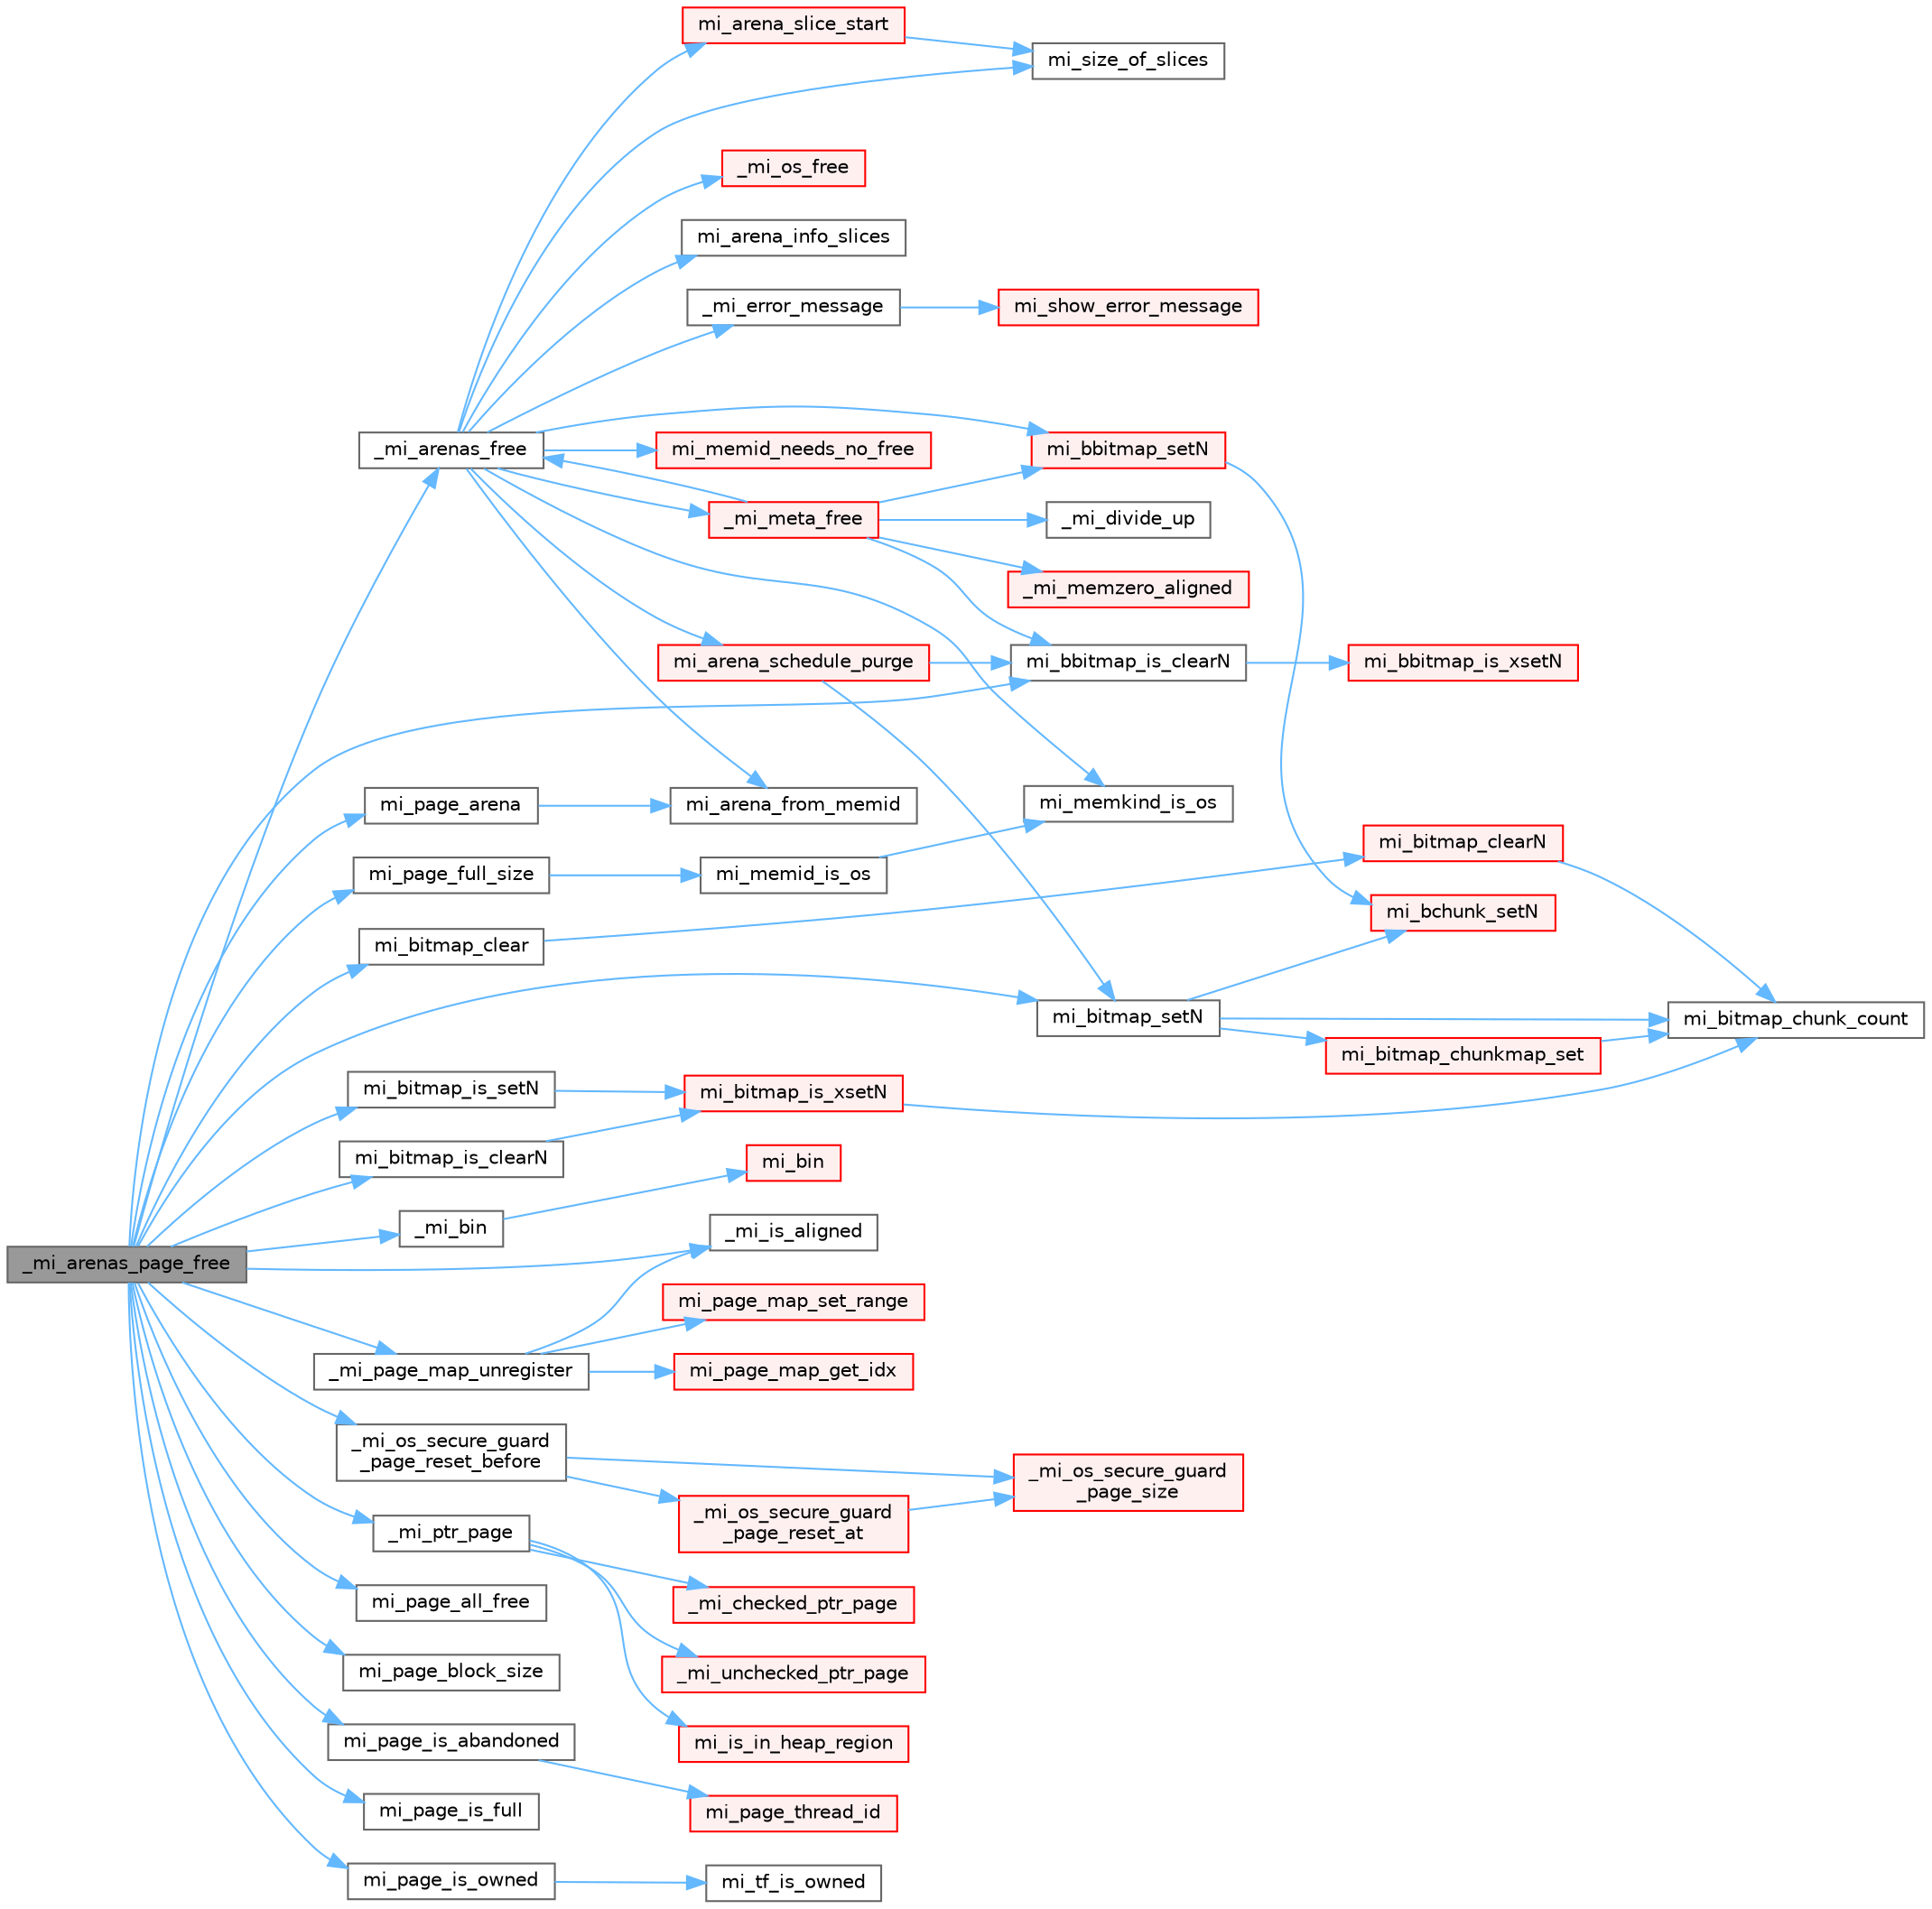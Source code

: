 digraph "_mi_arenas_page_free"
{
 // LATEX_PDF_SIZE
  bgcolor="transparent";
  edge [fontname=Helvetica,fontsize=10,labelfontname=Helvetica,labelfontsize=10];
  node [fontname=Helvetica,fontsize=10,shape=box,height=0.2,width=0.4];
  rankdir="LR";
  Node1 [id="Node000001",label="_mi_arenas_page_free",height=0.2,width=0.4,color="gray40", fillcolor="grey60", style="filled", fontcolor="black",tooltip=" "];
  Node1 -> Node2 [id="edge65_Node000001_Node000002",color="steelblue1",style="solid",tooltip=" "];
  Node2 [id="Node000002",label="_mi_arenas_free",height=0.2,width=0.4,color="grey40", fillcolor="white", style="filled",URL="$arena_8c.html#af53fcdaf8975de25beee4cd536d92c30",tooltip=" "];
  Node2 -> Node3 [id="edge66_Node000002_Node000003",color="steelblue1",style="solid",tooltip=" "];
  Node3 [id="Node000003",label="_mi_error_message",height=0.2,width=0.4,color="grey40", fillcolor="white", style="filled",URL="$options_8c.html#a2bebc073bcaac71658e57bb260c2e426",tooltip=" "];
  Node3 -> Node4 [id="edge67_Node000003_Node000004",color="steelblue1",style="solid",tooltip=" "];
  Node4 [id="Node000004",label="mi_show_error_message",height=0.2,width=0.4,color="red", fillcolor="#FFF0F0", style="filled",URL="$options_8c.html#a025f32c63014753e87fd7a579d2bb8aa",tooltip=" "];
  Node2 -> Node40 [id="edge68_Node000002_Node000040",color="steelblue1",style="solid",tooltip=" "];
  Node40 [id="Node000040",label="_mi_meta_free",height=0.2,width=0.4,color="red", fillcolor="#FFF0F0", style="filled",URL="$arena-meta_8c.html#ab82e802fb1812b8ac1cce8b62b34cbe7",tooltip=" "];
  Node40 -> Node2 [id="edge69_Node000040_Node000002",color="steelblue1",style="solid",tooltip=" "];
  Node40 -> Node41 [id="edge70_Node000040_Node000041",color="steelblue1",style="solid",tooltip=" "];
  Node41 [id="Node000041",label="_mi_divide_up",height=0.2,width=0.4,color="grey40", fillcolor="white", style="filled",URL="$_e_a_s_t_l_2packages_2mimalloc_2include_2mimalloc_2internal_8h.html#a693e5b64e9a4644c716974dda2395edc",tooltip=" "];
  Node40 -> Node42 [id="edge71_Node000040_Node000042",color="steelblue1",style="solid",tooltip=" "];
  Node42 [id="Node000042",label="_mi_memzero_aligned",height=0.2,width=0.4,color="red", fillcolor="#FFF0F0", style="filled",URL="$_e_a_s_t_l_2packages_2mimalloc_2include_2mimalloc_2internal_8h.html#aa1d3beee9d492fc175ac2584e50fd8ea",tooltip=" "];
  Node40 -> Node45 [id="edge72_Node000040_Node000045",color="steelblue1",style="solid",tooltip=" "];
  Node45 [id="Node000045",label="mi_bbitmap_is_clearN",height=0.2,width=0.4,color="grey40", fillcolor="white", style="filled",URL="$bitmap_8h.html#a5424318442a5d1f904eab0d157bc777e",tooltip=" "];
  Node45 -> Node46 [id="edge73_Node000045_Node000046",color="steelblue1",style="solid",tooltip=" "];
  Node46 [id="Node000046",label="mi_bbitmap_is_xsetN",height=0.2,width=0.4,color="red", fillcolor="#FFF0F0", style="filled",URL="$bitmap_8c.html#a143c1ab4aaff95bc9a5642f45e2fc52f",tooltip=" "];
  Node40 -> Node60 [id="edge74_Node000040_Node000060",color="steelblue1",style="solid",tooltip=" "];
  Node60 [id="Node000060",label="mi_bbitmap_setN",height=0.2,width=0.4,color="red", fillcolor="#FFF0F0", style="filled",URL="$bitmap_8c.html#ad8105936ebee14e0c6cadb2e8c37b024",tooltip=" "];
  Node60 -> Node70 [id="edge75_Node000060_Node000070",color="steelblue1",style="solid",tooltip=" "];
  Node70 [id="Node000070",label="mi_bchunk_setN",height=0.2,width=0.4,color="red", fillcolor="#FFF0F0", style="filled",URL="$bitmap_8c.html#a931ab182d5a458c9811743a39c0637df",tooltip=" "];
  Node2 -> Node85 [id="edge76_Node000002_Node000085",color="steelblue1",style="solid",tooltip=" "];
  Node85 [id="Node000085",label="_mi_os_free",height=0.2,width=0.4,color="red", fillcolor="#FFF0F0", style="filled",URL="$os_8c.html#aef12a26764ff4aae64a1df9116452428",tooltip=" "];
  Node2 -> Node94 [id="edge77_Node000002_Node000094",color="steelblue1",style="solid",tooltip=" "];
  Node94 [id="Node000094",label="mi_arena_from_memid",height=0.2,width=0.4,color="grey40", fillcolor="white", style="filled",URL="$arena_8c.html#aaeefb8c6dfbc85b1597643b9876a9397",tooltip=" "];
  Node2 -> Node95 [id="edge78_Node000002_Node000095",color="steelblue1",style="solid",tooltip=" "];
  Node95 [id="Node000095",label="mi_arena_info_slices",height=0.2,width=0.4,color="grey40", fillcolor="white", style="filled",URL="$arena_8c.html#ad2a1e3eef51adb19c1bc74b28900a6e6",tooltip=" "];
  Node2 -> Node96 [id="edge79_Node000002_Node000096",color="steelblue1",style="solid",tooltip=" "];
  Node96 [id="Node000096",label="mi_arena_schedule_purge",height=0.2,width=0.4,color="red", fillcolor="#FFF0F0", style="filled",URL="$arena_8c.html#a8dc5c7dba33006692899ce1b367737a4",tooltip=" "];
  Node96 -> Node45 [id="edge80_Node000096_Node000045",color="steelblue1",style="solid",tooltip=" "];
  Node96 -> Node121 [id="edge81_Node000096_Node000121",color="steelblue1",style="solid",tooltip=" "];
  Node121 [id="Node000121",label="mi_bitmap_setN",height=0.2,width=0.4,color="grey40", fillcolor="white", style="filled",URL="$bitmap_8c.html#a8b50ea67e216213718b39a8bdc71c089",tooltip=" "];
  Node121 -> Node70 [id="edge82_Node000121_Node000070",color="steelblue1",style="solid",tooltip=" "];
  Node121 -> Node118 [id="edge83_Node000121_Node000118",color="steelblue1",style="solid",tooltip=" "];
  Node118 [id="Node000118",label="mi_bitmap_chunk_count",height=0.2,width=0.4,color="grey40", fillcolor="white", style="filled",URL="$bitmap_8h.html#adbc04bcdad6dd6f18993c5ed4b92f2a4",tooltip=" "];
  Node121 -> Node122 [id="edge84_Node000121_Node000122",color="steelblue1",style="solid",tooltip=" "];
  Node122 [id="Node000122",label="mi_bitmap_chunkmap_set",height=0.2,width=0.4,color="red", fillcolor="#FFF0F0", style="filled",URL="$bitmap_8c.html#ae28d6cc04a3cf604bc16fd933973412a",tooltip=" "];
  Node122 -> Node118 [id="edge85_Node000122_Node000118",color="steelblue1",style="solid",tooltip=" "];
  Node2 -> Node113 [id="edge86_Node000002_Node000113",color="steelblue1",style="solid",tooltip=" "];
  Node113 [id="Node000113",label="mi_arena_slice_start",height=0.2,width=0.4,color="red", fillcolor="#FFF0F0", style="filled",URL="$arena_8c.html#a0a2d2bb37e419baf7d346107e77c6e05",tooltip=" "];
  Node113 -> Node115 [id="edge87_Node000113_Node000115",color="steelblue1",style="solid",tooltip=" "];
  Node115 [id="Node000115",label="mi_size_of_slices",height=0.2,width=0.4,color="grey40", fillcolor="white", style="filled",URL="$_e_a_s_t_l_2packages_2mimalloc_2include_2mimalloc_2internal_8h.html#ae8e31ea92ee1ee2f1a93ea87d0184436",tooltip=" "];
  Node2 -> Node60 [id="edge88_Node000002_Node000060",color="steelblue1",style="solid",tooltip=" "];
  Node2 -> Node124 [id="edge89_Node000002_Node000124",color="steelblue1",style="solid",tooltip=" "];
  Node124 [id="Node000124",label="mi_memid_needs_no_free",height=0.2,width=0.4,color="red", fillcolor="#FFF0F0", style="filled",URL="$types_8h.html#a15f0edf992702ab13e8ec2bd51df4c31",tooltip=" "];
  Node2 -> Node89 [id="edge90_Node000002_Node000089",color="steelblue1",style="solid",tooltip=" "];
  Node89 [id="Node000089",label="mi_memkind_is_os",height=0.2,width=0.4,color="grey40", fillcolor="white", style="filled",URL="$types_8h.html#a7b53315c793e6a0934fb369cfb0dc388",tooltip=" "];
  Node2 -> Node115 [id="edge91_Node000002_Node000115",color="steelblue1",style="solid",tooltip=" "];
  Node1 -> Node126 [id="edge92_Node000001_Node000126",color="steelblue1",style="solid",tooltip=" "];
  Node126 [id="Node000126",label="_mi_bin",height=0.2,width=0.4,color="grey40", fillcolor="white", style="filled",URL="$page-queue_8c.html#a0d92abe27db4a21968468b2fe73473d6",tooltip=" "];
  Node126 -> Node127 [id="edge93_Node000126_Node000127",color="steelblue1",style="solid",tooltip=" "];
  Node127 [id="Node000127",label="mi_bin",height=0.2,width=0.4,color="red", fillcolor="#FFF0F0", style="filled",URL="$page-queue_8c.html#accb1e44eb166c3b6fa8f5567d0acf085",tooltip=" "];
  Node1 -> Node81 [id="edge94_Node000001_Node000081",color="steelblue1",style="solid",tooltip=" "];
  Node81 [id="Node000081",label="_mi_is_aligned",height=0.2,width=0.4,color="grey40", fillcolor="white", style="filled",URL="$_e_a_s_t_l_2packages_2mimalloc_2include_2mimalloc_2internal_8h.html#ad446ae4d82cbdbd78dfbe46fa2330555",tooltip=" "];
  Node1 -> Node132 [id="edge95_Node000001_Node000132",color="steelblue1",style="solid",tooltip=" "];
  Node132 [id="Node000132",label="_mi_os_secure_guard\l_page_reset_before",height=0.2,width=0.4,color="grey40", fillcolor="white", style="filled",URL="$os_8c.html#a38495bcffe21853c689afaf71f868e57",tooltip=" "];
  Node132 -> Node133 [id="edge96_Node000132_Node000133",color="steelblue1",style="solid",tooltip=" "];
  Node133 [id="Node000133",label="_mi_os_secure_guard\l_page_reset_at",height=0.2,width=0.4,color="red", fillcolor="#FFF0F0", style="filled",URL="$os_8c.html#a8523f19c27b397670402ec9135e14926",tooltip=" "];
  Node133 -> Node82 [id="edge97_Node000133_Node000082",color="steelblue1",style="solid",tooltip=" "];
  Node82 [id="Node000082",label="_mi_os_secure_guard\l_page_size",height=0.2,width=0.4,color="red", fillcolor="#FFF0F0", style="filled",URL="$os_8c.html#a2daf38bcf9e1a42db5038d237354fbe2",tooltip=" "];
  Node132 -> Node82 [id="edge98_Node000132_Node000082",color="steelblue1",style="solid",tooltip=" "];
  Node1 -> Node139 [id="edge99_Node000001_Node000139",color="steelblue1",style="solid",tooltip=" "];
  Node139 [id="Node000139",label="_mi_page_map_unregister",height=0.2,width=0.4,color="grey40", fillcolor="white", style="filled",URL="$page-map_8c.html#acaa462c1ea83f87793a85ca0046e6338",tooltip=" "];
  Node139 -> Node81 [id="edge100_Node000139_Node000081",color="steelblue1",style="solid",tooltip=" "];
  Node139 -> Node140 [id="edge101_Node000139_Node000140",color="steelblue1",style="solid",tooltip=" "];
  Node140 [id="Node000140",label="mi_page_map_get_idx",height=0.2,width=0.4,color="red", fillcolor="#FFF0F0", style="filled",URL="$page-map_8c.html#a57cb024dd351df5f91e5372156cd191e",tooltip=" "];
  Node139 -> Node147 [id="edge102_Node000139_Node000147",color="steelblue1",style="solid",tooltip=" "];
  Node147 [id="Node000147",label="mi_page_map_set_range",height=0.2,width=0.4,color="red", fillcolor="#FFF0F0", style="filled",URL="$page-map_8c.html#a7b262e3370e545461603df2211f16f03",tooltip=" "];
  Node1 -> Node177 [id="edge103_Node000001_Node000177",color="steelblue1",style="solid",tooltip=" "];
  Node177 [id="Node000177",label="_mi_ptr_page",height=0.2,width=0.4,color="grey40", fillcolor="white", style="filled",URL="$_e_a_s_t_l_2packages_2mimalloc_2include_2mimalloc_2internal_8h.html#acd84a462a2045538d19ecc56e6cc29f6",tooltip=" "];
  Node177 -> Node178 [id="edge104_Node000177_Node000178",color="steelblue1",style="solid",tooltip=" "];
  Node178 [id="Node000178",label="_mi_checked_ptr_page",height=0.2,width=0.4,color="red", fillcolor="#FFF0F0", style="filled",URL="$_e_a_s_t_l_2packages_2mimalloc_2include_2mimalloc_2internal_8h.html#aae1cb48b790d504329cb8031a6a716ef",tooltip=" "];
  Node177 -> Node179 [id="edge105_Node000177_Node000179",color="steelblue1",style="solid",tooltip=" "];
  Node179 [id="Node000179",label="_mi_unchecked_ptr_page",height=0.2,width=0.4,color="red", fillcolor="#FFF0F0", style="filled",URL="$_e_a_s_t_l_2packages_2mimalloc_2include_2mimalloc_2internal_8h.html#af17a42b9aa712fc80ff8d725eb2300ec",tooltip=" "];
  Node177 -> Node180 [id="edge106_Node000177_Node000180",color="steelblue1",style="solid",tooltip=" "];
  Node180 [id="Node000180",label="mi_is_in_heap_region",height=0.2,width=0.4,color="red", fillcolor="#FFF0F0", style="filled",URL="$group__extended.html#ga5f071b10d4df1c3658e04e7fd67a94e6",tooltip=" "];
  Node1 -> Node45 [id="edge107_Node000001_Node000045",color="steelblue1",style="solid",tooltip=" "];
  Node1 -> Node182 [id="edge108_Node000001_Node000182",color="steelblue1",style="solid",tooltip=" "];
  Node182 [id="Node000182",label="mi_bitmap_clear",height=0.2,width=0.4,color="grey40", fillcolor="white", style="filled",URL="$bitmap_8c.html#a8307caae564be5c0c96d17562ce1291b",tooltip=" "];
  Node182 -> Node116 [id="edge109_Node000182_Node000116",color="steelblue1",style="solid",tooltip=" "];
  Node116 [id="Node000116",label="mi_bitmap_clearN",height=0.2,width=0.4,color="red", fillcolor="#FFF0F0", style="filled",URL="$bitmap_8c.html#aa8d5d77b9137fac58dba2415da230b4b",tooltip=" "];
  Node116 -> Node118 [id="edge110_Node000116_Node000118",color="steelblue1",style="solid",tooltip=" "];
  Node1 -> Node183 [id="edge111_Node000001_Node000183",color="steelblue1",style="solid",tooltip=" "];
  Node183 [id="Node000183",label="mi_bitmap_is_clearN",height=0.2,width=0.4,color="grey40", fillcolor="white", style="filled",URL="$bitmap_8h.html#af936c34984e522b68823945d71373534",tooltip=" "];
  Node183 -> Node184 [id="edge112_Node000183_Node000184",color="steelblue1",style="solid",tooltip=" "];
  Node184 [id="Node000184",label="mi_bitmap_is_xsetN",height=0.2,width=0.4,color="red", fillcolor="#FFF0F0", style="filled",URL="$bitmap_8c.html#adb22535bc9bc502a2e9f4f41e64972b2",tooltip=" "];
  Node184 -> Node118 [id="edge113_Node000184_Node000118",color="steelblue1",style="solid",tooltip=" "];
  Node1 -> Node186 [id="edge114_Node000001_Node000186",color="steelblue1",style="solid",tooltip=" "];
  Node186 [id="Node000186",label="mi_bitmap_is_setN",height=0.2,width=0.4,color="grey40", fillcolor="white", style="filled",URL="$bitmap_8h.html#a1198ba479412d3f0fa55b87e40397dfa",tooltip=" "];
  Node186 -> Node184 [id="edge115_Node000186_Node000184",color="steelblue1",style="solid",tooltip=" "];
  Node1 -> Node121 [id="edge116_Node000001_Node000121",color="steelblue1",style="solid",tooltip=" "];
  Node1 -> Node187 [id="edge117_Node000001_Node000187",color="steelblue1",style="solid",tooltip=" "];
  Node187 [id="Node000187",label="mi_page_all_free",height=0.2,width=0.4,color="grey40", fillcolor="white", style="filled",URL="$_e_a_s_t_l_2packages_2mimalloc_2include_2mimalloc_2internal_8h.html#adfd6d23350810ca36986ffbc5459c93d",tooltip=" "];
  Node1 -> Node188 [id="edge118_Node000001_Node000188",color="steelblue1",style="solid",tooltip=" "];
  Node188 [id="Node000188",label="mi_page_arena",height=0.2,width=0.4,color="grey40", fillcolor="white", style="filled",URL="$arena_8c.html#a18190a2dcb35d47a19eb0cd06e7bf754",tooltip=" "];
  Node188 -> Node94 [id="edge119_Node000188_Node000094",color="steelblue1",style="solid",tooltip=" "];
  Node1 -> Node144 [id="edge120_Node000001_Node000144",color="steelblue1",style="solid",tooltip=" "];
  Node144 [id="Node000144",label="mi_page_block_size",height=0.2,width=0.4,color="grey40", fillcolor="white", style="filled",URL="$_e_a_s_t_l_2packages_2mimalloc_2include_2mimalloc_2internal_8h.html#a6134893990c1f09da2b40092ceecc780",tooltip=" "];
  Node1 -> Node189 [id="edge121_Node000001_Node000189",color="steelblue1",style="solid",tooltip=" "];
  Node189 [id="Node000189",label="mi_page_full_size",height=0.2,width=0.4,color="grey40", fillcolor="white", style="filled",URL="$arena_8c.html#a437113c20f8c9e520accac78b5104397",tooltip=" "];
  Node189 -> Node190 [id="edge122_Node000189_Node000190",color="steelblue1",style="solid",tooltip=" "];
  Node190 [id="Node000190",label="mi_memid_is_os",height=0.2,width=0.4,color="grey40", fillcolor="white", style="filled",URL="$types_8h.html#a0fce4866e7339d1cd95866a54d2bc197",tooltip=" "];
  Node190 -> Node89 [id="edge123_Node000190_Node000089",color="steelblue1",style="solid",tooltip=" "];
  Node1 -> Node191 [id="edge124_Node000001_Node000191",color="steelblue1",style="solid",tooltip=" "];
  Node191 [id="Node000191",label="mi_page_is_abandoned",height=0.2,width=0.4,color="grey40", fillcolor="white", style="filled",URL="$_e_a_s_t_l_2packages_2mimalloc_2include_2mimalloc_2internal_8h.html#aa75f964d916bd58a37861b88491c51fb",tooltip=" "];
  Node191 -> Node192 [id="edge125_Node000191_Node000192",color="steelblue1",style="solid",tooltip=" "];
  Node192 [id="Node000192",label="mi_page_thread_id",height=0.2,width=0.4,color="red", fillcolor="#FFF0F0", style="filled",URL="$_e_a_s_t_l_2packages_2mimalloc_2include_2mimalloc_2internal_8h.html#a90afabd9cd5163cc55285f6f60107e4e",tooltip=" "];
  Node1 -> Node194 [id="edge126_Node000001_Node000194",color="steelblue1",style="solid",tooltip=" "];
  Node194 [id="Node000194",label="mi_page_is_full",height=0.2,width=0.4,color="grey40", fillcolor="white", style="filled",URL="$_e_a_s_t_l_2packages_2mimalloc_2include_2mimalloc_2internal_8h.html#a36f23c498e9d9d6eede31eb1738754ec",tooltip=" "];
  Node1 -> Node195 [id="edge127_Node000001_Node000195",color="steelblue1",style="solid",tooltip=" "];
  Node195 [id="Node000195",label="mi_page_is_owned",height=0.2,width=0.4,color="grey40", fillcolor="white", style="filled",URL="$_e_a_s_t_l_2packages_2mimalloc_2include_2mimalloc_2internal_8h.html#af56ec67c6f794de0f36d59a6390ab4c7",tooltip=" "];
  Node195 -> Node196 [id="edge128_Node000195_Node000196",color="steelblue1",style="solid",tooltip=" "];
  Node196 [id="Node000196",label="mi_tf_is_owned",height=0.2,width=0.4,color="grey40", fillcolor="white", style="filled",URL="$_e_a_s_t_l_2packages_2mimalloc_2include_2mimalloc_2internal_8h.html#aa501cc20d36064923e3d70c4a08879c4",tooltip=" "];
}
